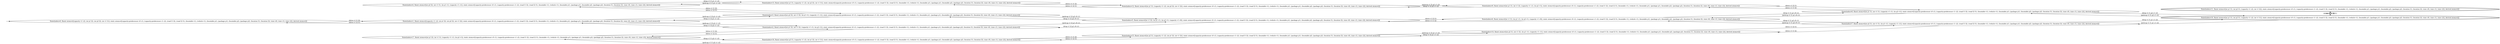 digraph {
rankdir="LR"
s0[label="State(index=0, fluent atoms=[(capacity v1 c2), (at p1 l2), (at p2 l2), (at v1 l1)], static atoms=[(capacity-predecessor c0 c1), (capacity-predecessor c1 c2), (road l1 l2), (road l2 l1), (locatable v1), (vehicle v1), (locatable p1), (package p1), (locatable p2), (package p2), (location l1), (location l2), (size c0), (size c1), (size c2)], derived atoms=[])"]
s1[label="State(index=1, fluent atoms=[(capacity v1 c2), (at p1 l2), (at p2 l2), (at v1 l2)], static atoms=[(capacity-predecessor c0 c1), (capacity-predecessor c1 c2), (road l1 l2), (road l2 l1), (locatable v1), (vehicle v1), (locatable p1), (package p1), (locatable p2), (package p2), (location l1), (location l2), (size c0), (size c1), (size c2)], derived atoms=[])"]
s2[label="State(index=2, fluent atoms=[(at p1 l2), (at v1 l2), (capacity v1 c1), (in p2 v1)], static atoms=[(capacity-predecessor c0 c1), (capacity-predecessor c1 c2), (road l1 l2), (road l2 l1), (locatable v1), (vehicle v1), (locatable p1), (package p1), (locatable p2), (package p2), (location l1), (location l2), (size c0), (size c1), (size c2)], derived atoms=[])"]
s3[label="State(index=3, fluent atoms=[(at p2 l2), (at v1 l2), (in p1 v1), (capacity v1 c1)], static atoms=[(capacity-predecessor c0 c1), (capacity-predecessor c1 c2), (road l1 l2), (road l2 l1), (locatable v1), (vehicle v1), (locatable p1), (package p1), (locatable p2), (package p2), (location l1), (location l2), (size c0), (size c1), (size c2)], derived atoms=[])"]
s4[label="State(index=4, fluent atoms=[(at p2 l2), (at v1 l1), (in p1 v1), (capacity v1 c1)], static atoms=[(capacity-predecessor c0 c1), (capacity-predecessor c1 c2), (road l1 l2), (road l2 l1), (locatable v1), (vehicle v1), (locatable p1), (package p1), (locatable p2), (package p2), (location l1), (location l2), (size c0), (size c1), (size c2)], derived atoms=[])"]
s5[label="State(index=5, fluent atoms=[(at v1 l2), (in p1 v1), (in p2 v1), (capacity v1 c0)], static atoms=[(capacity-predecessor c0 c1), (capacity-predecessor c1 c2), (road l1 l2), (road l2 l1), (locatable v1), (vehicle v1), (locatable p1), (package p1), (locatable p2), (package p2), (location l1), (location l2), (size c0), (size c1), (size c2)], derived atoms=[])"]
s6[label="State(index=6, fluent atoms=[(at v1 l1), (in p1 v1), (in p2 v1), (capacity v1 c0)], static atoms=[(capacity-predecessor c0 c1), (capacity-predecessor c1 c2), (road l1 l2), (road l2 l1), (locatable v1), (vehicle v1), (locatable p1), (package p1), (locatable p2), (package p2), (location l1), (location l2), (size c0), (size c1), (size c2)], derived atoms=[])"]
s7[label="State(index=7, fluent atoms=[(at p2 l1), (at v1 l1), (in p1 v1), (capacity v1 c1)], static atoms=[(capacity-predecessor c0 c1), (capacity-predecessor c1 c2), (road l1 l2), (road l2 l1), (locatable v1), (vehicle v1), (locatable p1), (package p1), (locatable p2), (package p2), (location l1), (location l2), (size c0), (size c1), (size c2)], derived atoms=[])"]
s8[label="State(index=8, fluent atoms=[(at p1 l1), (at v1 l1), (capacity v1 c1), (in p2 v1)], static atoms=[(capacity-predecessor c0 c1), (capacity-predecessor c1 c2), (road l1 l2), (road l2 l1), (locatable v1), (vehicle v1), (locatable p1), (package p1), (locatable p2), (package p2), (location l1), (location l2), (size c0), (size c1), (size c2)], derived atoms=[])"]
s9[label="State(index=9, fluent atoms=[(at p1 l1), (at v1 l2), (capacity v1 c1), (in p2 v1)], static atoms=[(capacity-predecessor c0 c1), (capacity-predecessor c1 c2), (road l1 l2), (road l2 l1), (locatable v1), (vehicle v1), (locatable p1), (package p1), (locatable p2), (package p2), (location l1), (location l2), (size c0), (size c1), (size c2)], derived atoms=[])"]
s10[peripheries=2,label="State(index=10, fluent atoms=[(at p1 l1), (at p2 l1), (capacity v1 c2), (at v1 l1)], static atoms=[(capacity-predecessor c0 c1), (capacity-predecessor c1 c2), (road l1 l2), (road l2 l1), (locatable v1), (vehicle v1), (locatable p1), (package p1), (locatable p2), (package p2), (location l1), (location l2), (size c0), (size c1), (size c2)], derived atoms=[])"]
s11[peripheries=2,label="State(index=11, fluent atoms=[(at p1 l1), (at p2 l1), (capacity v1 c2), (at v1 l2)], static atoms=[(capacity-predecessor c0 c1), (capacity-predecessor c1 c2), (road l1 l2), (road l2 l1), (locatable v1), (vehicle v1), (locatable p1), (package p1), (locatable p2), (package p2), (location l1), (location l2), (size c0), (size c1), (size c2)], derived atoms=[])"]
s12[label="State(index=12, fluent atoms=[(at p1 l1), (capacity v1 c2), (at p2 l2), (at v1 l2)], static atoms=[(capacity-predecessor c0 c1), (capacity-predecessor c1 c2), (road l1 l2), (road l2 l1), (locatable v1), (vehicle v1), (locatable p1), (package p1), (locatable p2), (package p2), (location l1), (location l2), (size c0), (size c1), (size c2)], derived atoms=[])"]
s13[label="State(index=13, fluent atoms=[(at p1 l1), (capacity v1 c2), (at p2 l2), (at v1 l1)], static atoms=[(capacity-predecessor c0 c1), (capacity-predecessor c1 c2), (road l1 l2), (road l2 l1), (locatable v1), (vehicle v1), (locatable p1), (package p1), (locatable p2), (package p2), (location l1), (location l2), (size c0), (size c1), (size c2)], derived atoms=[])"]
s14[label="State(index=14, fluent atoms=[(at p2 l1), (at v1 l2), (in p1 v1), (capacity v1 c1)], static atoms=[(capacity-predecessor c0 c1), (capacity-predecessor c1 c2), (road l1 l2), (road l2 l1), (locatable v1), (vehicle v1), (locatable p1), (package p1), (locatable p2), (package p2), (location l1), (location l2), (size c0), (size c1), (size c2)], derived atoms=[])"]
s15[label="State(index=15, fluent atoms=[(at p2 l1), (capacity v1 c2), (at p1 l2), (at v1 l2)], static atoms=[(capacity-predecessor c0 c1), (capacity-predecessor c1 c2), (road l1 l2), (road l2 l1), (locatable v1), (vehicle v1), (locatable p1), (package p1), (locatable p2), (package p2), (location l1), (location l2), (size c0), (size c1), (size c2)], derived atoms=[])"]
s16[label="State(index=16, fluent atoms=[(at p2 l1), (capacity v1 c2), (at p1 l2), (at v1 l1)], static atoms=[(capacity-predecessor c0 c1), (capacity-predecessor c1 c2), (road l1 l2), (road l2 l1), (locatable v1), (vehicle v1), (locatable p1), (package p1), (locatable p2), (package p2), (location l1), (location l2), (size c0), (size c1), (size c2)], derived atoms=[])"]
s17[label="State(index=17, fluent atoms=[(at p1 l2), (at v1 l1), (capacity v1 c1), (in p2 v1)], static atoms=[(capacity-predecessor c0 c1), (capacity-predecessor c1 c2), (road l1 l2), (road l2 l1), (locatable v1), (vehicle v1), (locatable p1), (package p1), (locatable p2), (package p2), (location l1), (location l2), (size c0), (size c1), (size c2)], derived atoms=[])"]
Dangling [ label = "", style = invis ]
{ rank = same; Dangling }
Dangling -> s0
{ rank = same; s0}
{ rank = same; s1,s4,s17}
{ rank = same; s2,s3,s13,s16}
{ rank = same; s5,s12,s15}
{ rank = same; s6,s9,s14}
{ rank = same; s7,s8}
{ rank = same; s10,s11}
s0->s1 [label="(drive v1 l1 l2)"]
s1->s0 [label="(drive v1 l2 l1)"]
s1->s2 [label="(pick-up v1 l2 p2 c1 c2)"]
s1->s3 [label="(pick-up v1 l2 p1 c1 c2)"]
s3->s4 [label="(drive v1 l2 l1)"]
s3->s1 [label="(drop v1 l2 p1 c1 c2)"]
s3->s5 [label="(pick-up v1 l2 p2 c0 c1)"]
s5->s6 [label="(drive v1 l2 l1)"]
s5->s3 [label="(drop v1 l2 p2 c0 c1)"]
s5->s2 [label="(drop v1 l2 p1 c0 c1)"]
s6->s5 [label="(drive v1 l1 l2)"]
s6->s7 [label="(drop v1 l1 p2 c0 c1)"]
s6->s8 [label="(drop v1 l1 p1 c0 c1)"]
s8->s9 [label="(drive v1 l1 l2)"]
s8->s10 [label="(drop v1 l1 p2 c1 c2)"]
s8->s6 [label="(pick-up v1 l1 p1 c0 c1)"]
s10->s11 [label="(drive v1 l1 l2)"]
s10->s8 [label="(pick-up v1 l1 p2 c1 c2)"]
s10->s7 [label="(pick-up v1 l1 p1 c1 c2)"]
s11->s10 [label="(drive v1 l2 l1)"]
s9->s8 [label="(drive v1 l2 l1)"]
s9->s12 [label="(drop v1 l2 p2 c1 c2)"]
s12->s13 [label="(drive v1 l2 l1)"]
s12->s9 [label="(pick-up v1 l2 p2 c1 c2)"]
s13->s12 [label="(drive v1 l1 l2)"]
s13->s4 [label="(pick-up v1 l1 p1 c1 c2)"]
s7->s14 [label="(drive v1 l1 l2)"]
s7->s10 [label="(drop v1 l1 p1 c1 c2)"]
s7->s6 [label="(pick-up v1 l1 p2 c0 c1)"]
s14->s7 [label="(drive v1 l2 l1)"]
s14->s15 [label="(drop v1 l2 p1 c1 c2)"]
s15->s16 [label="(drive v1 l2 l1)"]
s15->s14 [label="(pick-up v1 l2 p1 c1 c2)"]
s16->s15 [label="(drive v1 l1 l2)"]
s16->s17 [label="(pick-up v1 l1 p2 c1 c2)"]
s17->s2 [label="(drive v1 l1 l2)"]
s17->s16 [label="(drop v1 l1 p2 c1 c2)"]
s4->s3 [label="(drive v1 l1 l2)"]
s4->s13 [label="(drop v1 l1 p1 c1 c2)"]
s2->s17 [label="(drive v1 l2 l1)"]
s2->s1 [label="(drop v1 l2 p2 c1 c2)"]
s2->s5 [label="(pick-up v1 l2 p1 c0 c1)"]
}

